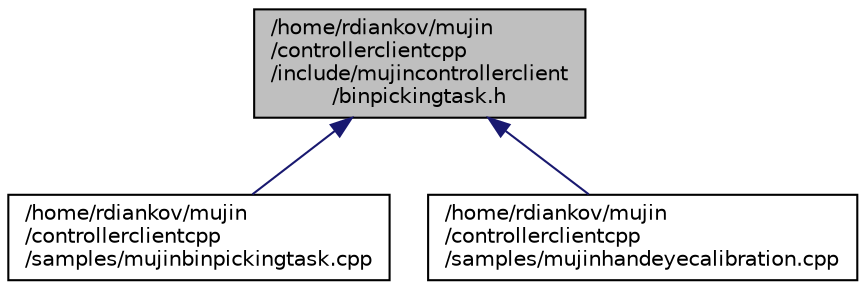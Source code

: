 digraph "/home/rdiankov/mujin/controllerclientcpp/include/mujincontrollerclient/binpickingtask.h"
{
  bgcolor="transparent";
  edge [fontname="Helvetica",fontsize="10",labelfontname="Helvetica",labelfontsize="10"];
  node [fontname="Helvetica",fontsize="10",shape=record];
  Node1 [label="/home/rdiankov/mujin\l/controllerclientcpp\l/include/mujincontrollerclient\l/binpickingtask.h",height=0.2,width=0.4,color="black", fillcolor="grey75", style="filled" fontcolor="black"];
  Node1 -> Node2 [dir="back",color="midnightblue",fontsize="10",style="solid",fontname="Helvetica"];
  Node2 [label="/home/rdiankov/mujin\l/controllerclientcpp\l/samples/mujinbinpickingtask.cpp",height=0.2,width=0.4,color="black",URL="$mujinbinpickingtask_8cpp.html"];
  Node1 -> Node3 [dir="back",color="midnightblue",fontsize="10",style="solid",fontname="Helvetica"];
  Node3 [label="/home/rdiankov/mujin\l/controllerclientcpp\l/samples/mujinhandeyecalibration.cpp",height=0.2,width=0.4,color="black",URL="$mujinhandeyecalibration_8cpp.html"];
}

